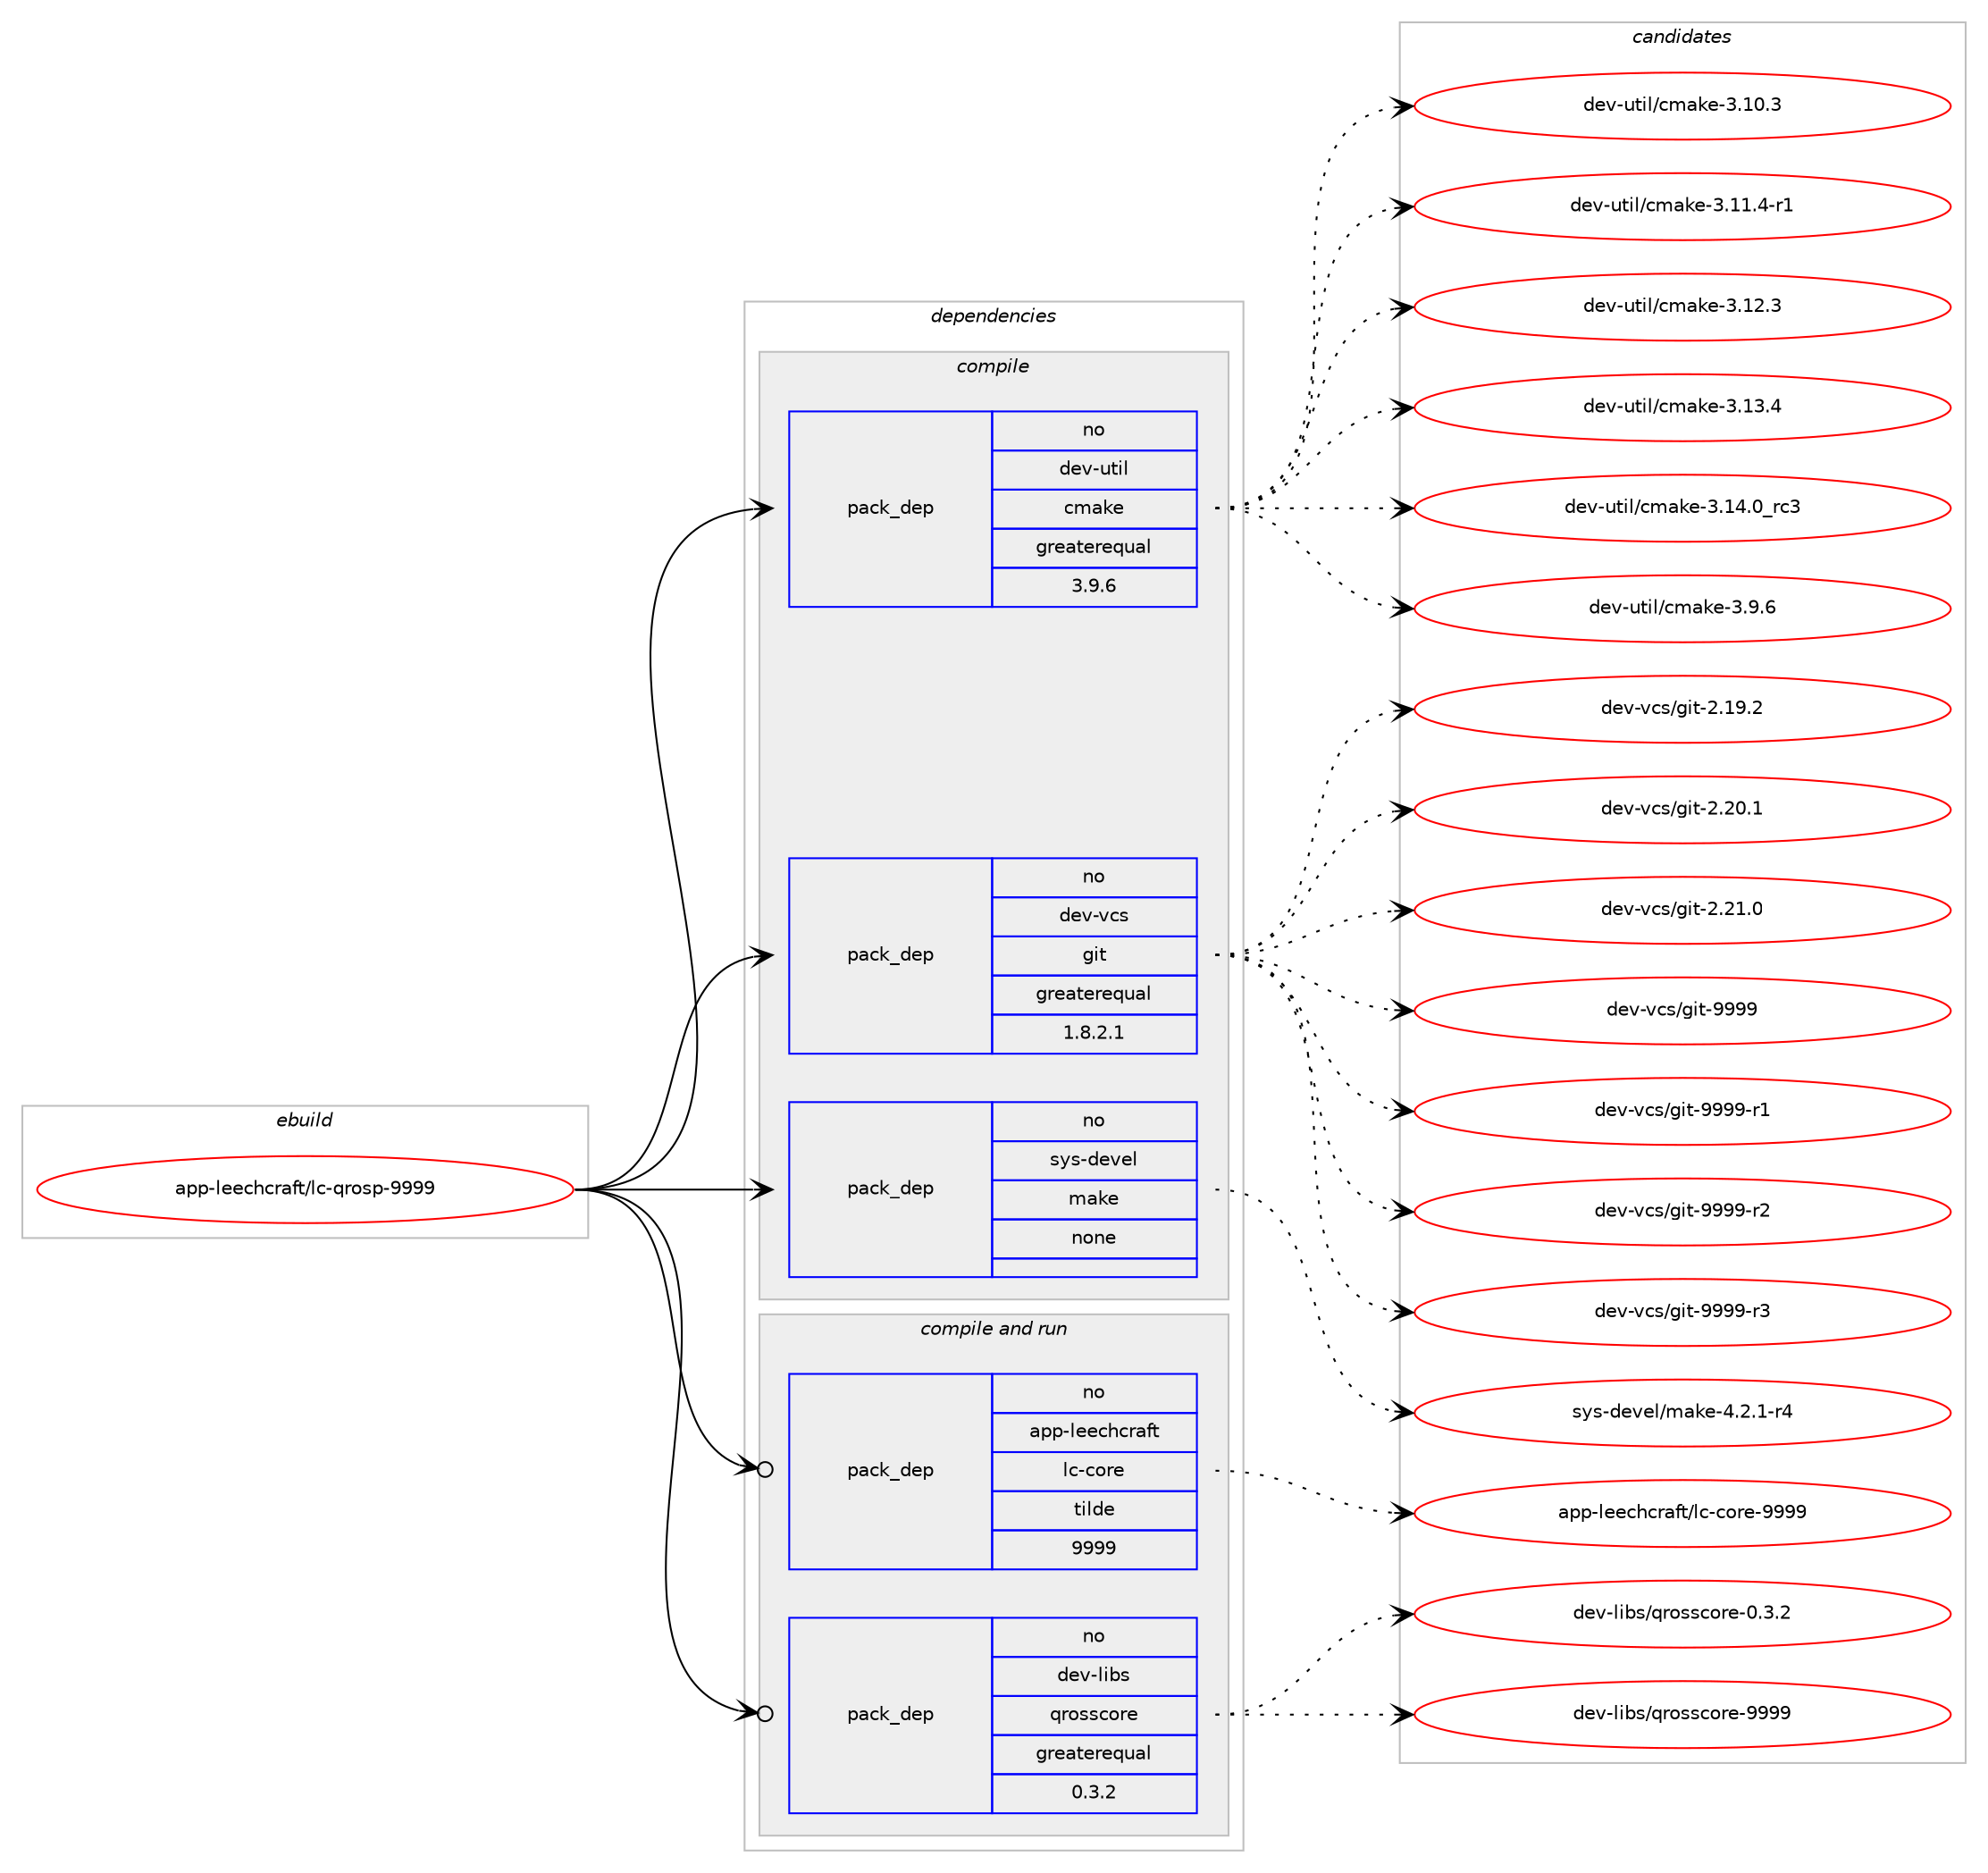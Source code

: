 digraph prolog {

# *************
# Graph options
# *************

newrank=true;
concentrate=true;
compound=true;
graph [rankdir=LR,fontname=Helvetica,fontsize=10,ranksep=1.5];#, ranksep=2.5, nodesep=0.2];
edge  [arrowhead=vee];
node  [fontname=Helvetica,fontsize=10];

# **********
# The ebuild
# **********

subgraph cluster_leftcol {
color=gray;
rank=same;
label=<<i>ebuild</i>>;
id [label="app-leechcraft/lc-qrosp-9999", color=red, width=4, href="../app-leechcraft/lc-qrosp-9999.svg"];
}

# ****************
# The dependencies
# ****************

subgraph cluster_midcol {
color=gray;
label=<<i>dependencies</i>>;
subgraph cluster_compile {
fillcolor="#eeeeee";
style=filled;
label=<<i>compile</i>>;
subgraph pack924082 {
dependency1297198 [label=<<TABLE BORDER="0" CELLBORDER="1" CELLSPACING="0" CELLPADDING="4" WIDTH="220"><TR><TD ROWSPAN="6" CELLPADDING="30">pack_dep</TD></TR><TR><TD WIDTH="110">no</TD></TR><TR><TD>dev-util</TD></TR><TR><TD>cmake</TD></TR><TR><TD>greaterequal</TD></TR><TR><TD>3.9.6</TD></TR></TABLE>>, shape=none, color=blue];
}
id:e -> dependency1297198:w [weight=20,style="solid",arrowhead="vee"];
subgraph pack924083 {
dependency1297199 [label=<<TABLE BORDER="0" CELLBORDER="1" CELLSPACING="0" CELLPADDING="4" WIDTH="220"><TR><TD ROWSPAN="6" CELLPADDING="30">pack_dep</TD></TR><TR><TD WIDTH="110">no</TD></TR><TR><TD>dev-vcs</TD></TR><TR><TD>git</TD></TR><TR><TD>greaterequal</TD></TR><TR><TD>1.8.2.1</TD></TR></TABLE>>, shape=none, color=blue];
}
id:e -> dependency1297199:w [weight=20,style="solid",arrowhead="vee"];
subgraph pack924084 {
dependency1297200 [label=<<TABLE BORDER="0" CELLBORDER="1" CELLSPACING="0" CELLPADDING="4" WIDTH="220"><TR><TD ROWSPAN="6" CELLPADDING="30">pack_dep</TD></TR><TR><TD WIDTH="110">no</TD></TR><TR><TD>sys-devel</TD></TR><TR><TD>make</TD></TR><TR><TD>none</TD></TR><TR><TD></TD></TR></TABLE>>, shape=none, color=blue];
}
id:e -> dependency1297200:w [weight=20,style="solid",arrowhead="vee"];
}
subgraph cluster_compileandrun {
fillcolor="#eeeeee";
style=filled;
label=<<i>compile and run</i>>;
subgraph pack924085 {
dependency1297201 [label=<<TABLE BORDER="0" CELLBORDER="1" CELLSPACING="0" CELLPADDING="4" WIDTH="220"><TR><TD ROWSPAN="6" CELLPADDING="30">pack_dep</TD></TR><TR><TD WIDTH="110">no</TD></TR><TR><TD>app-leechcraft</TD></TR><TR><TD>lc-core</TD></TR><TR><TD>tilde</TD></TR><TR><TD>9999</TD></TR></TABLE>>, shape=none, color=blue];
}
id:e -> dependency1297201:w [weight=20,style="solid",arrowhead="odotvee"];
subgraph pack924086 {
dependency1297202 [label=<<TABLE BORDER="0" CELLBORDER="1" CELLSPACING="0" CELLPADDING="4" WIDTH="220"><TR><TD ROWSPAN="6" CELLPADDING="30">pack_dep</TD></TR><TR><TD WIDTH="110">no</TD></TR><TR><TD>dev-libs</TD></TR><TR><TD>qrosscore</TD></TR><TR><TD>greaterequal</TD></TR><TR><TD>0.3.2</TD></TR></TABLE>>, shape=none, color=blue];
}
id:e -> dependency1297202:w [weight=20,style="solid",arrowhead="odotvee"];
}
subgraph cluster_run {
fillcolor="#eeeeee";
style=filled;
label=<<i>run</i>>;
}
}

# **************
# The candidates
# **************

subgraph cluster_choices {
rank=same;
color=gray;
label=<<i>candidates</i>>;

subgraph choice924082 {
color=black;
nodesep=1;
choice1001011184511711610510847991099710710145514649484651 [label="dev-util/cmake-3.10.3", color=red, width=4,href="../dev-util/cmake-3.10.3.svg"];
choice10010111845117116105108479910997107101455146494946524511449 [label="dev-util/cmake-3.11.4-r1", color=red, width=4,href="../dev-util/cmake-3.11.4-r1.svg"];
choice1001011184511711610510847991099710710145514649504651 [label="dev-util/cmake-3.12.3", color=red, width=4,href="../dev-util/cmake-3.12.3.svg"];
choice1001011184511711610510847991099710710145514649514652 [label="dev-util/cmake-3.13.4", color=red, width=4,href="../dev-util/cmake-3.13.4.svg"];
choice1001011184511711610510847991099710710145514649524648951149951 [label="dev-util/cmake-3.14.0_rc3", color=red, width=4,href="../dev-util/cmake-3.14.0_rc3.svg"];
choice10010111845117116105108479910997107101455146574654 [label="dev-util/cmake-3.9.6", color=red, width=4,href="../dev-util/cmake-3.9.6.svg"];
dependency1297198:e -> choice1001011184511711610510847991099710710145514649484651:w [style=dotted,weight="100"];
dependency1297198:e -> choice10010111845117116105108479910997107101455146494946524511449:w [style=dotted,weight="100"];
dependency1297198:e -> choice1001011184511711610510847991099710710145514649504651:w [style=dotted,weight="100"];
dependency1297198:e -> choice1001011184511711610510847991099710710145514649514652:w [style=dotted,weight="100"];
dependency1297198:e -> choice1001011184511711610510847991099710710145514649524648951149951:w [style=dotted,weight="100"];
dependency1297198:e -> choice10010111845117116105108479910997107101455146574654:w [style=dotted,weight="100"];
}
subgraph choice924083 {
color=black;
nodesep=1;
choice10010111845118991154710310511645504649574650 [label="dev-vcs/git-2.19.2", color=red, width=4,href="../dev-vcs/git-2.19.2.svg"];
choice10010111845118991154710310511645504650484649 [label="dev-vcs/git-2.20.1", color=red, width=4,href="../dev-vcs/git-2.20.1.svg"];
choice10010111845118991154710310511645504650494648 [label="dev-vcs/git-2.21.0", color=red, width=4,href="../dev-vcs/git-2.21.0.svg"];
choice1001011184511899115471031051164557575757 [label="dev-vcs/git-9999", color=red, width=4,href="../dev-vcs/git-9999.svg"];
choice10010111845118991154710310511645575757574511449 [label="dev-vcs/git-9999-r1", color=red, width=4,href="../dev-vcs/git-9999-r1.svg"];
choice10010111845118991154710310511645575757574511450 [label="dev-vcs/git-9999-r2", color=red, width=4,href="../dev-vcs/git-9999-r2.svg"];
choice10010111845118991154710310511645575757574511451 [label="dev-vcs/git-9999-r3", color=red, width=4,href="../dev-vcs/git-9999-r3.svg"];
dependency1297199:e -> choice10010111845118991154710310511645504649574650:w [style=dotted,weight="100"];
dependency1297199:e -> choice10010111845118991154710310511645504650484649:w [style=dotted,weight="100"];
dependency1297199:e -> choice10010111845118991154710310511645504650494648:w [style=dotted,weight="100"];
dependency1297199:e -> choice1001011184511899115471031051164557575757:w [style=dotted,weight="100"];
dependency1297199:e -> choice10010111845118991154710310511645575757574511449:w [style=dotted,weight="100"];
dependency1297199:e -> choice10010111845118991154710310511645575757574511450:w [style=dotted,weight="100"];
dependency1297199:e -> choice10010111845118991154710310511645575757574511451:w [style=dotted,weight="100"];
}
subgraph choice924084 {
color=black;
nodesep=1;
choice1151211154510010111810110847109971071014552465046494511452 [label="sys-devel/make-4.2.1-r4", color=red, width=4,href="../sys-devel/make-4.2.1-r4.svg"];
dependency1297200:e -> choice1151211154510010111810110847109971071014552465046494511452:w [style=dotted,weight="100"];
}
subgraph choice924085 {
color=black;
nodesep=1;
choice9711211245108101101991049911497102116471089945991111141014557575757 [label="app-leechcraft/lc-core-9999", color=red, width=4,href="../app-leechcraft/lc-core-9999.svg"];
dependency1297201:e -> choice9711211245108101101991049911497102116471089945991111141014557575757:w [style=dotted,weight="100"];
}
subgraph choice924086 {
color=black;
nodesep=1;
choice10010111845108105981154711311411111511599111114101454846514650 [label="dev-libs/qrosscore-0.3.2", color=red, width=4,href="../dev-libs/qrosscore-0.3.2.svg"];
choice100101118451081059811547113114111115115991111141014557575757 [label="dev-libs/qrosscore-9999", color=red, width=4,href="../dev-libs/qrosscore-9999.svg"];
dependency1297202:e -> choice10010111845108105981154711311411111511599111114101454846514650:w [style=dotted,weight="100"];
dependency1297202:e -> choice100101118451081059811547113114111115115991111141014557575757:w [style=dotted,weight="100"];
}
}

}
